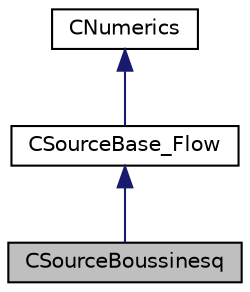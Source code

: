 digraph "CSourceBoussinesq"
{
 // LATEX_PDF_SIZE
  edge [fontname="Helvetica",fontsize="10",labelfontname="Helvetica",labelfontsize="10"];
  node [fontname="Helvetica",fontsize="10",shape=record];
  Node1 [label="CSourceBoussinesq",height=0.2,width=0.4,color="black", fillcolor="grey75", style="filled", fontcolor="black",tooltip="Class for the source term integration of the Boussinesq approximation for incompressible flow."];
  Node2 -> Node1 [dir="back",color="midnightblue",fontsize="10",style="solid",fontname="Helvetica"];
  Node2 [label="CSourceBase_Flow",height=0.2,width=0.4,color="black", fillcolor="white", style="filled",URL="$classCSourceBase__Flow.html",tooltip="Intermediate source term class to allocate the internally stored residual and Jacobian...."];
  Node3 -> Node2 [dir="back",color="midnightblue",fontsize="10",style="solid",fontname="Helvetica"];
  Node3 [label="CNumerics",height=0.2,width=0.4,color="black", fillcolor="white", style="filled",URL="$classCNumerics.html",tooltip="Class for defining the numerical methods."];
}
